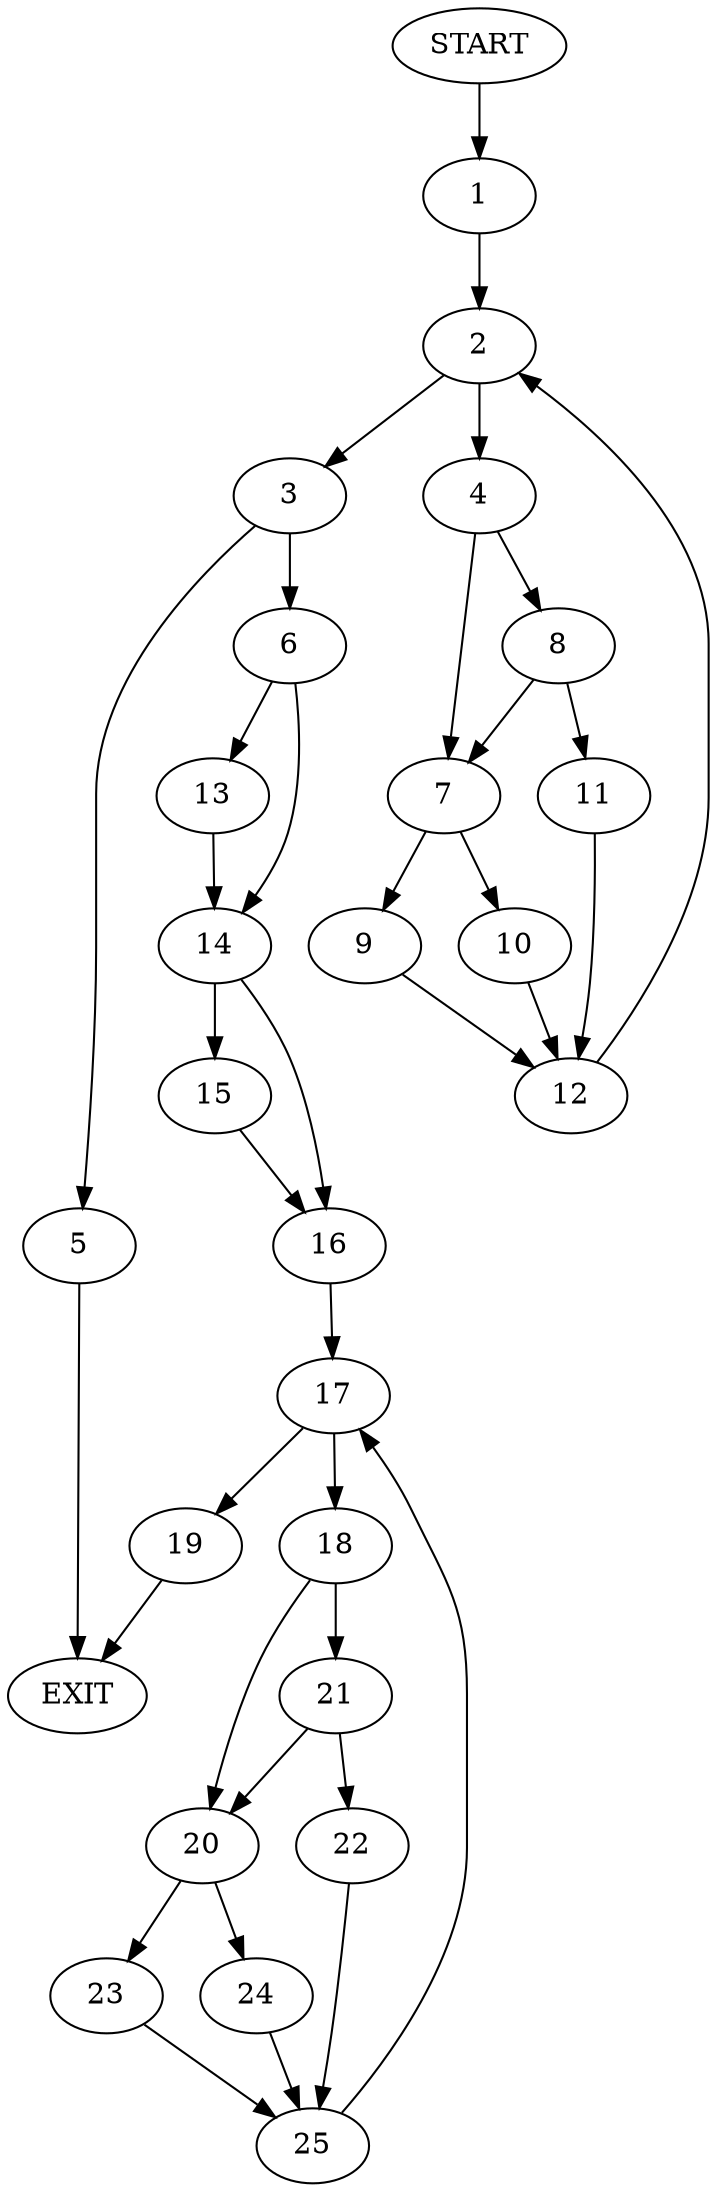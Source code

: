 digraph {
0 [label="START"]
26 [label="EXIT"]
0 -> 1
1 -> 2
2 -> 3
2 -> 4
3 -> 5
3 -> 6
4 -> 7
4 -> 8
7 -> 9
7 -> 10
8 -> 7
8 -> 11
11 -> 12
12 -> 2
10 -> 12
9 -> 12
5 -> 26
6 -> 13
6 -> 14
14 -> 15
14 -> 16
13 -> 14
15 -> 16
16 -> 17
17 -> 18
17 -> 19
18 -> 20
18 -> 21
19 -> 26
21 -> 20
21 -> 22
20 -> 23
20 -> 24
22 -> 25
25 -> 17
24 -> 25
23 -> 25
}

